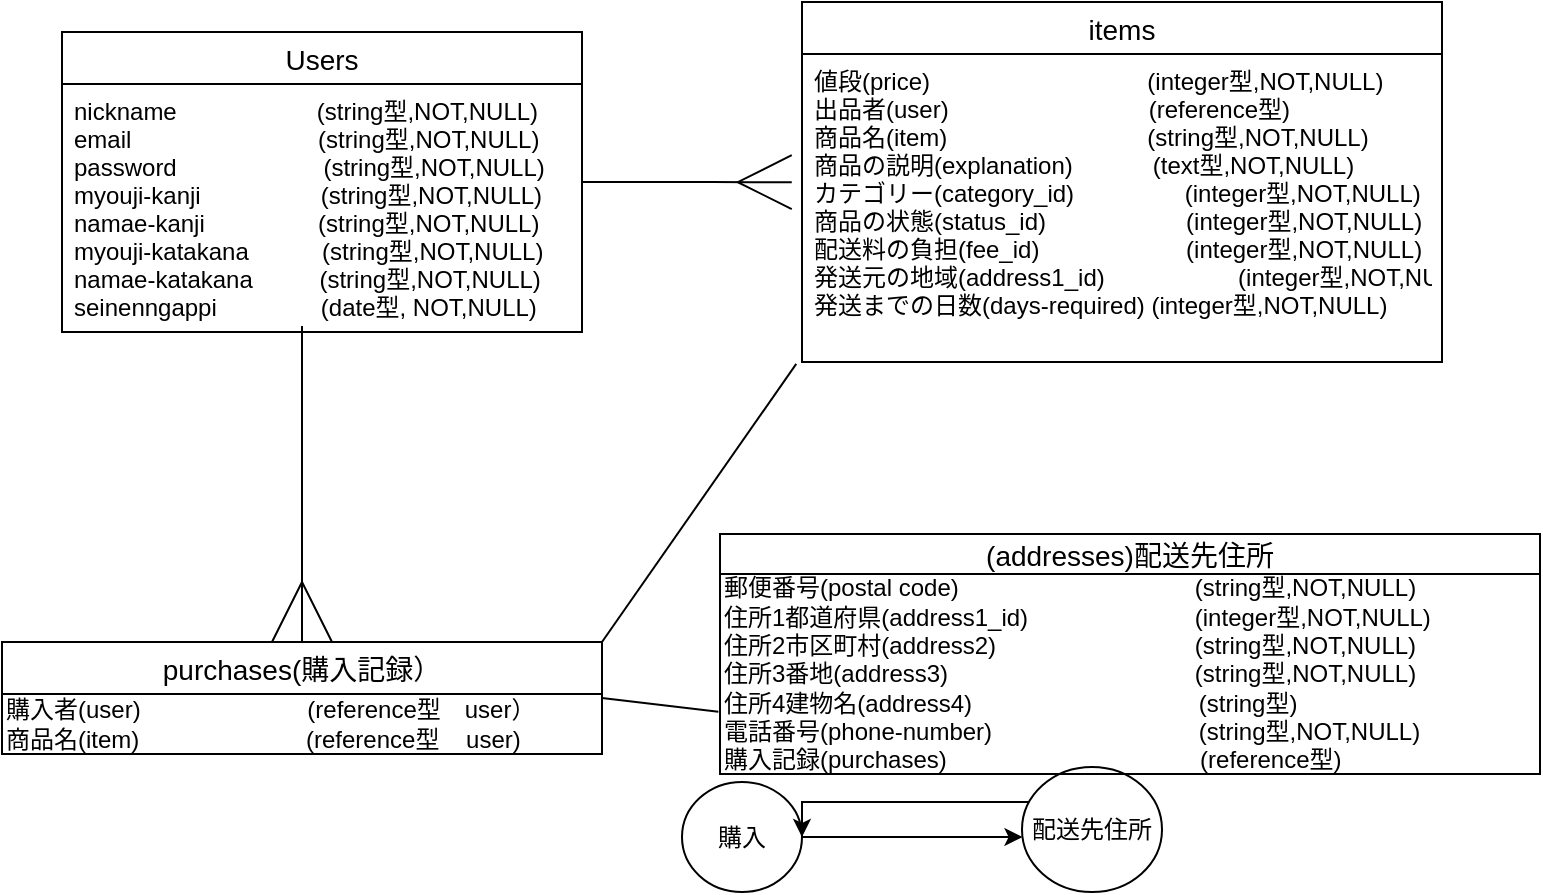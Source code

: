 <mxfile version="14.2.4" type="embed">
    <diagram id="T48pSRX5VHACtjd2JEzx" name="ページ1">
        <mxGraphModel dx="1488" dy="578" grid="1" gridSize="10" guides="1" tooltips="1" connect="1" arrows="0" fold="1" page="1" pageScale="1" pageWidth="827" pageHeight="1169" math="0" shadow="0">
            <root>
                <mxCell id="0"/>
                <mxCell id="1" parent="0"/>
                <mxCell id="2" value="Users" style="swimlane;fontStyle=0;childLayout=stackLayout;horizontal=1;startSize=26;horizontalStack=0;resizeParent=1;resizeParentMax=0;resizeLast=0;collapsible=1;marginBottom=0;align=center;fontSize=14;" parent="1" vertex="1">
                    <mxGeometry x="-120" y="65" width="260" height="150" as="geometry"/>
                </mxCell>
                <mxCell id="3" value="nickname                     (string型,NOT,NULL)&#10;email                            (string型,NOT,NULL)&#10;password                      (string型,NOT,NULL)&#10;myouji-kanji                  (string型,NOT,NULL)&#10;namae-kanji                 (string型,NOT,NULL)&#10;myouji-katakana           (string型,NOT,NULL)&#10;namae-katakana          (string型,NOT,NULL)&#10;seinenngappi 　           (date型, NOT,NULL)&#10;" style="text;strokeColor=none;fillColor=none;spacingLeft=4;spacingRight=4;overflow=hidden;rotatable=0;points=[[0,0.5],[1,0.5]];portConstraint=eastwest;fontSize=12;" parent="2" vertex="1">
                    <mxGeometry y="26" width="260" height="124" as="geometry"/>
                </mxCell>
                <mxCell id="6" value="items" style="swimlane;fontStyle=0;childLayout=stackLayout;horizontal=1;startSize=26;horizontalStack=0;resizeParent=1;resizeParentMax=0;resizeLast=0;collapsible=1;marginBottom=0;align=center;fontSize=14;" parent="1" vertex="1">
                    <mxGeometry x="250" y="50" width="320" height="180" as="geometry">
                        <mxRectangle x="440" y="50" width="70" height="26" as="alternateBounds"/>
                    </mxGeometry>
                </mxCell>
                <mxCell id="9" value="値段(price)　　　　　　           (integer型,NOT,NULL)&#10;出品者(user)　　　　　            (reference型)&#10;商品名(item)　　　　　            (string型,NOT,NULL)&#10;商品の説明(explanation)            (text型,NOT,NULL)&#10;カテゴリー(category_id)　             (integer型,NOT,NULL)&#10;商品の状態(status_id)                     (integer型,NOT,NULL)&#10;配送料の負担(fee_id)                      (integer型,NOT,NULL)&#10;発送元の地域(address1_id)                    (integer型,NOT,NULL)&#10;発送までの日数(days-required) (integer型,NOT,NULL)&#10;  " style="text;strokeColor=none;fillColor=none;spacingLeft=4;spacingRight=4;overflow=hidden;rotatable=0;points=[[0,0.5],[1,0.5]];portConstraint=eastwest;fontSize=12;" parent="6" vertex="1">
                    <mxGeometry y="26" width="320" height="154" as="geometry"/>
                </mxCell>
                <mxCell id="17" value="" style="edgeStyle=orthogonalEdgeStyle;rounded=0;orthogonalLoop=1;jettySize=auto;html=1;" parent="1" source="15" target="16" edge="1">
                    <mxGeometry relative="1" as="geometry">
                        <mxPoint x="340" y="295" as="targetPoint"/>
                        <Array as="points">
                            <mxPoint x="330" y="468"/>
                            <mxPoint x="330" y="468"/>
                        </Array>
                    </mxGeometry>
                </mxCell>
                <mxCell id="15" value="購入" style="ellipse;whiteSpace=wrap;html=1;align=center;" parent="1" vertex="1">
                    <mxGeometry x="190" y="440" width="60" height="55" as="geometry"/>
                </mxCell>
                <mxCell id="18" style="edgeStyle=orthogonalEdgeStyle;rounded=0;orthogonalLoop=1;jettySize=auto;html=1;entryX=1;entryY=0.5;entryDx=0;entryDy=0;" parent="1" source="16" target="15" edge="1">
                    <mxGeometry relative="1" as="geometry">
                        <Array as="points">
                            <mxPoint x="250" y="450"/>
                        </Array>
                    </mxGeometry>
                </mxCell>
                <mxCell id="16" value="配送先住所" style="ellipse;whiteSpace=wrap;html=1;align=center;" parent="1" vertex="1">
                    <mxGeometry x="360" y="432.5" width="70" height="62.5" as="geometry"/>
                </mxCell>
                <mxCell id="67" style="edgeStyle=none;sketch=0;orthogonalLoop=1;jettySize=auto;html=1;exitX=0.5;exitY=0;exitDx=0;exitDy=0;endArrow=none;endFill=0;fontSize=12;align=center;startArrow=ERmany;startFill=0;startSize=28;" parent="1" source="19" edge="1">
                    <mxGeometry relative="1" as="geometry">
                        <mxPoint y="212" as="targetPoint"/>
                        <Array as="points"/>
                    </mxGeometry>
                </mxCell>
                <mxCell id="69" style="edgeStyle=none;sketch=0;orthogonalLoop=1;jettySize=auto;html=1;exitX=1;exitY=0.5;exitDx=0;exitDy=0;entryX=-0.002;entryY=0.689;entryDx=0;entryDy=0;entryPerimeter=0;endArrow=none;endFill=0;fontSize=12;align=center;" parent="1" source="19" target="31" edge="1">
                    <mxGeometry relative="1" as="geometry"/>
                </mxCell>
                <mxCell id="72" style="edgeStyle=none;sketch=0;orthogonalLoop=1;jettySize=auto;html=1;exitX=1;exitY=0;exitDx=0;exitDy=0;entryX=-0.009;entryY=1.006;entryDx=0;entryDy=0;entryPerimeter=0;startArrow=none;startFill=0;startSize=28;endArrow=none;endFill=0;endSize=6;fontSize=12;align=center;" parent="1" source="19" target="9" edge="1">
                    <mxGeometry relative="1" as="geometry"/>
                </mxCell>
                <mxCell id="19" value="purchases(購入記録）" style="swimlane;fontStyle=0;childLayout=stackLayout;horizontal=1;startSize=26;horizontalStack=0;resizeParent=1;resizeParentMax=0;resizeLast=0;collapsible=1;marginBottom=0;align=center;fontSize=14;" parent="1" vertex="1">
                    <mxGeometry x="-150" y="370" width="300" height="56" as="geometry"/>
                </mxCell>
                <mxCell id="26" value="購入者(user)&amp;nbsp; &amp;nbsp; &amp;nbsp; &amp;nbsp; &amp;nbsp; &amp;nbsp; &amp;nbsp; &amp;nbsp; &amp;nbsp; &amp;nbsp; &amp;nbsp; &amp;nbsp; &amp;nbsp;(reference型　user）&lt;br&gt;商品名(item)&amp;nbsp; &amp;nbsp; &amp;nbsp; &amp;nbsp; &amp;nbsp; &amp;nbsp; &amp;nbsp; &amp;nbsp; &amp;nbsp; &amp;nbsp; &amp;nbsp; &amp;nbsp; &amp;nbsp;(reference型&amp;nbsp; &amp;nbsp; user)&amp;nbsp; &amp;nbsp; &amp;nbsp; &amp;nbsp;&amp;nbsp;" style="text;html=1;align=left;verticalAlign=middle;resizable=0;points=[];autosize=1;" parent="19" vertex="1">
                    <mxGeometry y="26" width="300" height="30" as="geometry"/>
                </mxCell>
                <mxCell id="27" value="(addresses)配送先住所" style="swimlane;fontStyle=0;childLayout=stackLayout;horizontal=1;startSize=20;horizontalStack=0;resizeParent=1;resizeParentMax=0;resizeLast=0;collapsible=1;marginBottom=0;align=center;fontSize=14;" parent="1" vertex="1">
                    <mxGeometry x="209" y="316" width="410" height="120" as="geometry"/>
                </mxCell>
                <mxCell id="31" value="&lt;div&gt;郵便番号(postal code)&amp;nbsp; &amp;nbsp; &amp;nbsp; &amp;nbsp; &amp;nbsp; &amp;nbsp; &amp;nbsp; &amp;nbsp; &amp;nbsp;　　　　&amp;nbsp; &amp;nbsp; (string型,NOT,NULL)&amp;nbsp; &amp;nbsp; &amp;nbsp; &amp;nbsp; &amp;nbsp; &amp;nbsp; &amp;nbsp; &amp;nbsp;&lt;/div&gt;住所1都道府県(address1_id)&amp;nbsp; &amp;nbsp; &amp;nbsp; &amp;nbsp; &amp;nbsp; &amp;nbsp; &amp;nbsp; &amp;nbsp; &amp;nbsp; &amp;nbsp; &amp;nbsp; &amp;nbsp; &amp;nbsp;(integer型,NOT,NULL)&lt;br&gt;住所2市区町村(address2)　　　　　　　　 (string型,NOT,NULL)&lt;br&gt;住所3番地(address3)&amp;nbsp; &amp;nbsp; &amp;nbsp; &amp;nbsp; &amp;nbsp; &amp;nbsp; &amp;nbsp; &amp;nbsp; &amp;nbsp; &amp;nbsp; &amp;nbsp; &amp;nbsp; &amp;nbsp; &amp;nbsp; &amp;nbsp; &amp;nbsp; &amp;nbsp; &amp;nbsp; &amp;nbsp;(string型,NOT,NULL)&lt;br&gt;住所4建物名(address4)&amp;nbsp; &amp;nbsp; &amp;nbsp; &amp;nbsp; &amp;nbsp; &amp;nbsp; &amp;nbsp; &amp;nbsp; &amp;nbsp; &amp;nbsp; &amp;nbsp; &amp;nbsp; &amp;nbsp; &amp;nbsp; &amp;nbsp; &amp;nbsp; &amp;nbsp; (string型)&lt;br&gt;電話番号(phone-number)&amp;nbsp; &amp;nbsp; &amp;nbsp; &amp;nbsp; &amp;nbsp; &amp;nbsp; &amp;nbsp; &amp;nbsp; &amp;nbsp; &amp;nbsp; &amp;nbsp; &amp;nbsp; &amp;nbsp; &amp;nbsp; &amp;nbsp; &amp;nbsp;(string型,NOT,NULL)&lt;br&gt;購入記録(purchases)&amp;nbsp; &amp;nbsp; &amp;nbsp; &amp;nbsp; &amp;nbsp; &amp;nbsp; &amp;nbsp; &amp;nbsp; &amp;nbsp; &amp;nbsp; &amp;nbsp; &amp;nbsp; &amp;nbsp; &amp;nbsp; &amp;nbsp; &amp;nbsp; &amp;nbsp; &amp;nbsp; &amp;nbsp; (reference型)" style="text;html=1;align=left;verticalAlign=middle;resizable=0;points=[];autosize=1;" parent="27" vertex="1">
                    <mxGeometry y="20" width="410" height="100" as="geometry"/>
                </mxCell>
                <mxCell id="40" value="" style="edgeStyle=entityRelationEdgeStyle;fontSize=13;html=1;endArrow=ERmany;spacing=2;endSize=25;entryX=-0.016;entryY=0.416;entryDx=0;entryDy=0;entryPerimeter=0;" parent="1" target="9" edge="1">
                    <mxGeometry width="100" height="100" relative="1" as="geometry">
                        <mxPoint x="140" y="140" as="sourcePoint"/>
                        <mxPoint x="240" y="140" as="targetPoint"/>
                    </mxGeometry>
                </mxCell>
            </root>
        </mxGraphModel>
    </diagram>
</mxfile>